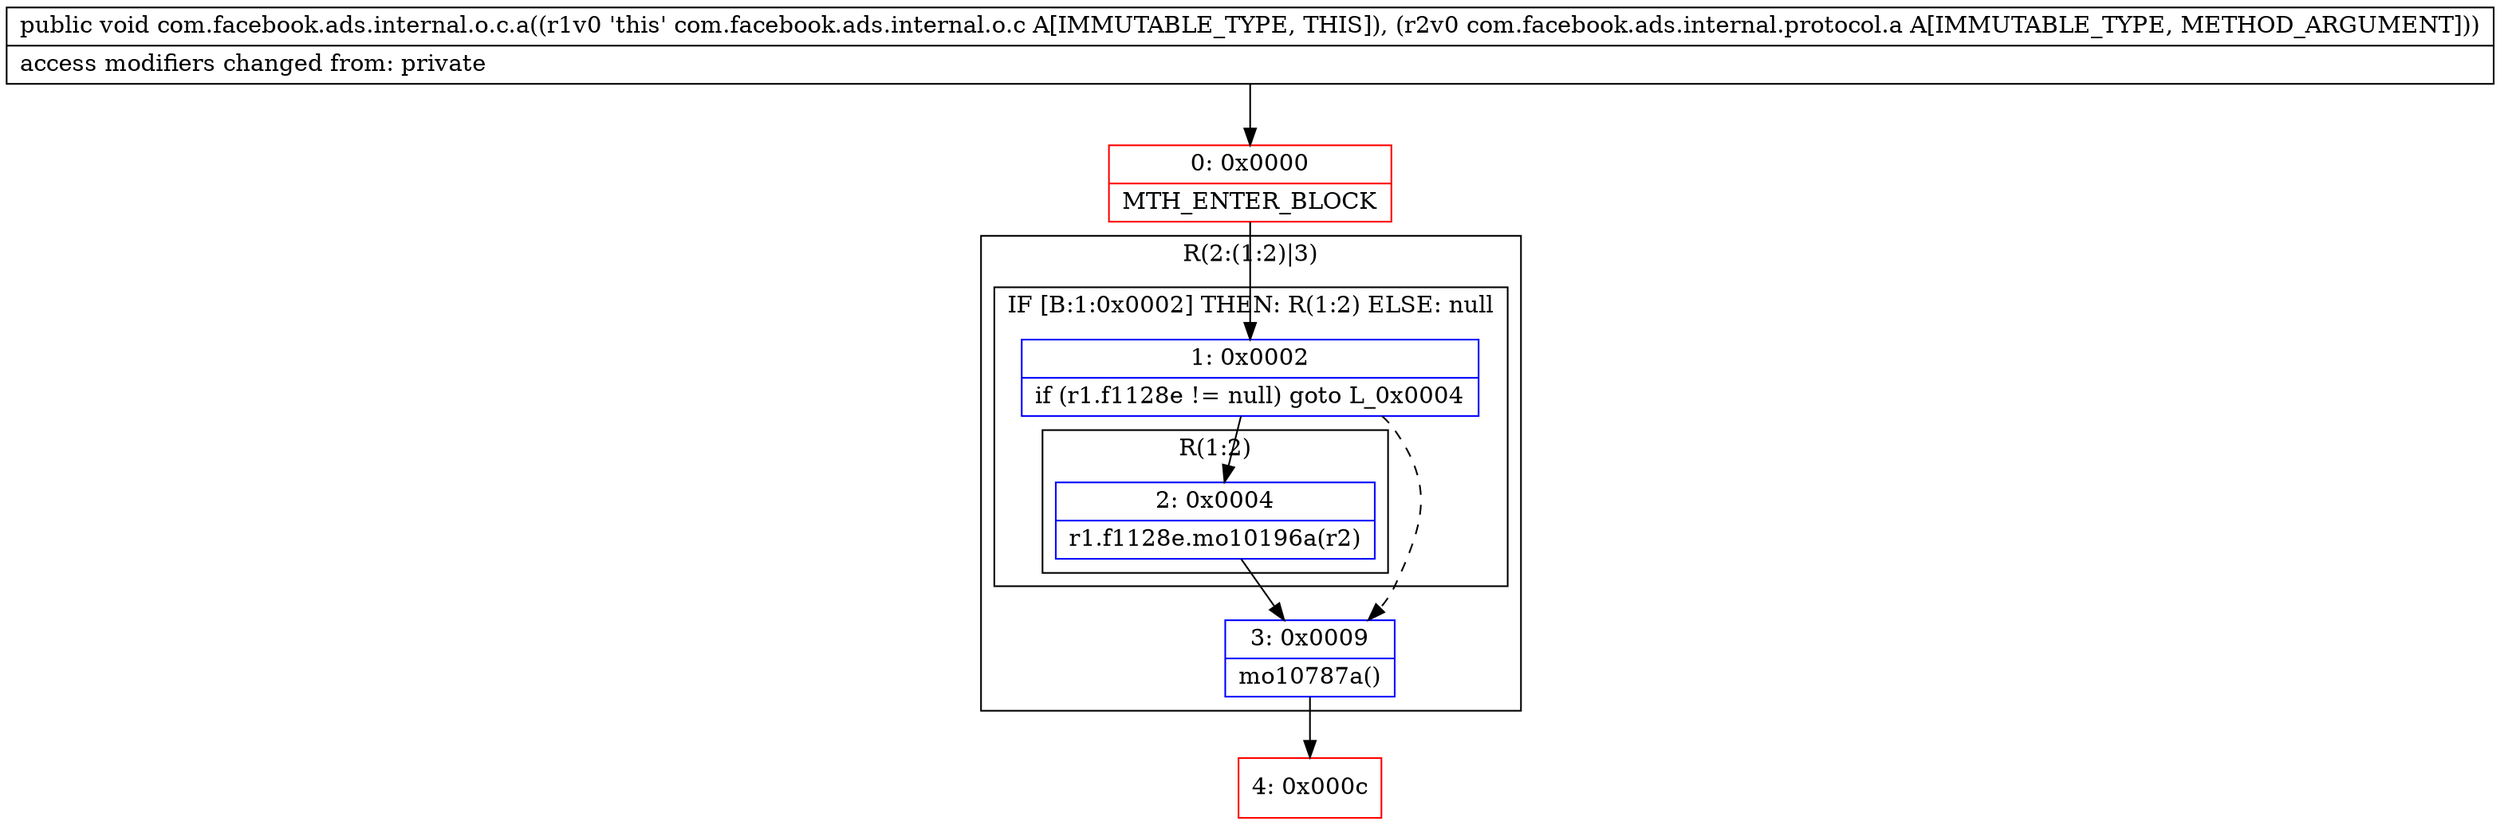 digraph "CFG forcom.facebook.ads.internal.o.c.a(Lcom\/facebook\/ads\/internal\/protocol\/a;)V" {
subgraph cluster_Region_568742591 {
label = "R(2:(1:2)|3)";
node [shape=record,color=blue];
subgraph cluster_IfRegion_1334901958 {
label = "IF [B:1:0x0002] THEN: R(1:2) ELSE: null";
node [shape=record,color=blue];
Node_1 [shape=record,label="{1\:\ 0x0002|if (r1.f1128e != null) goto L_0x0004\l}"];
subgraph cluster_Region_112683260 {
label = "R(1:2)";
node [shape=record,color=blue];
Node_2 [shape=record,label="{2\:\ 0x0004|r1.f1128e.mo10196a(r2)\l}"];
}
}
Node_3 [shape=record,label="{3\:\ 0x0009|mo10787a()\l}"];
}
Node_0 [shape=record,color=red,label="{0\:\ 0x0000|MTH_ENTER_BLOCK\l}"];
Node_4 [shape=record,color=red,label="{4\:\ 0x000c}"];
MethodNode[shape=record,label="{public void com.facebook.ads.internal.o.c.a((r1v0 'this' com.facebook.ads.internal.o.c A[IMMUTABLE_TYPE, THIS]), (r2v0 com.facebook.ads.internal.protocol.a A[IMMUTABLE_TYPE, METHOD_ARGUMENT]))  | access modifiers changed from: private\l}"];
MethodNode -> Node_0;
Node_1 -> Node_2;
Node_1 -> Node_3[style=dashed];
Node_2 -> Node_3;
Node_3 -> Node_4;
Node_0 -> Node_1;
}

